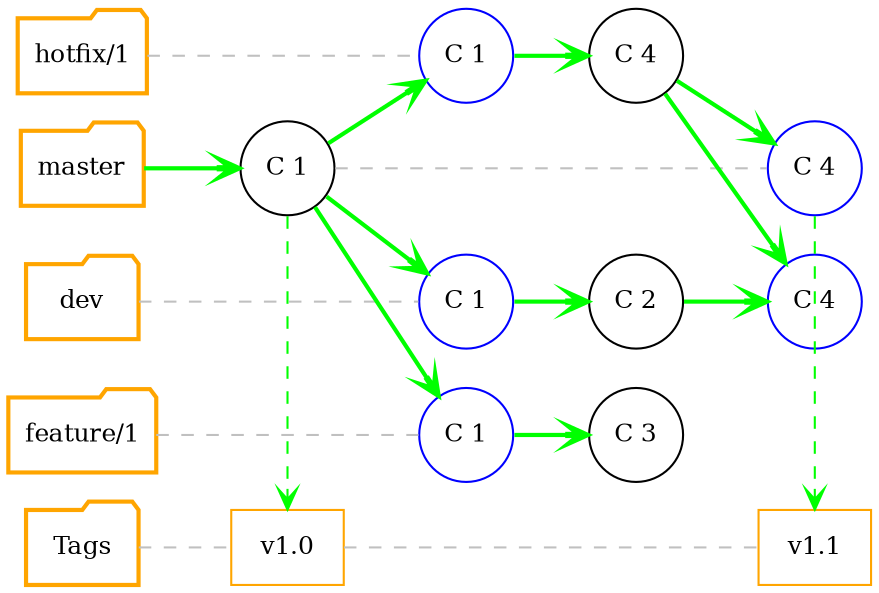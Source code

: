 digraph git_branch_model {
  splines=line
  rankdir="LR"
  bgcolor="transparent"

  /* Global Node/Edge config */
  edge[arrowhead=open]

  /* Nodes representing the branches */
  node[ fontsize=12.0,style="bold", shape=folder, color=orange]
  master [group="master"]
  dev [group="dev"]
  feature_1 [label="feature/1", group="feature"]
  hotfix_1 [label="hotfix/1", group="hotfix"]
  tags [label="Tags", group="tags"]

  /* Nodes representing Tags */
  node[shape=rect,fontsize=12.0, style="", color=orange]
  T_1 [label="v1.0", group="tags"]
  T_2 [label="v1.1", group="tags"]

  /* Nodes representing commit */
  node[ fontsize=12.0,style="",shape=circle, color=""]
  C_1[label="C 1", group="master"]
  C_4_H_1 [label="C 4", group="hotfix"]  C_2_D[label="C 2", group="dev"]
    C_3_F_1 [label="C 3", group="feature"]

  /* Nodes representing pointer */
  node[color="blue"]
  C_1_D [label="C 1", group="dev"]
  C_1_F_1 [label="C 1", group="feature"]
  C_1_H_1 [label="C 1", group="hotfix"]
  C_4[label="C 4", group="master"]
  C_4_D [label="C 4", group="dev"]

  edge[arrowhead=none, style="dashed",color=gray]
  /* Define master branch commits */
  master -> C_1  [arrowhead=open, color="green", style="bold"]
  C_1 -> C_4
  feature_1 -> C_1_F_1
  C_1_F_1 -> C_3_F_1 [arrowhead=open, color="green", style="bold"]
  hotfix_1 -> C_1_H_1
  tags -> T_1 -> T_2

  /* Define dev branch commits */
  dev -> C_1_D

  edge[color="green", arrowhead=open,  style="dashed"]
  /* 2. Git Tags */
  C_1 -> T_1
  C_4 -> T_2

  edge[color="green", arrowhead=open,  style="bold"]
  /* 1. inter branch commit */
  C_1 -> C_1_D -> C_2_D
  C_1 -> C_1_F_1
  C_1 -> C_1_H_1 -> C_4_H_1 -> C_4
  { C_2_D C_4_H_1 } -> C_4_D

  {rank=same; master dev feature_1 hotfix_1 tags}
  {rank=same; C_1 T_1}
  {rank=same; C_1_H_1 C_1_D C_1_F_1}
  {rank=same; C_4_H_1 C_2_D C_3_F_1}
  {rank=same; C_4 T_2}
}
